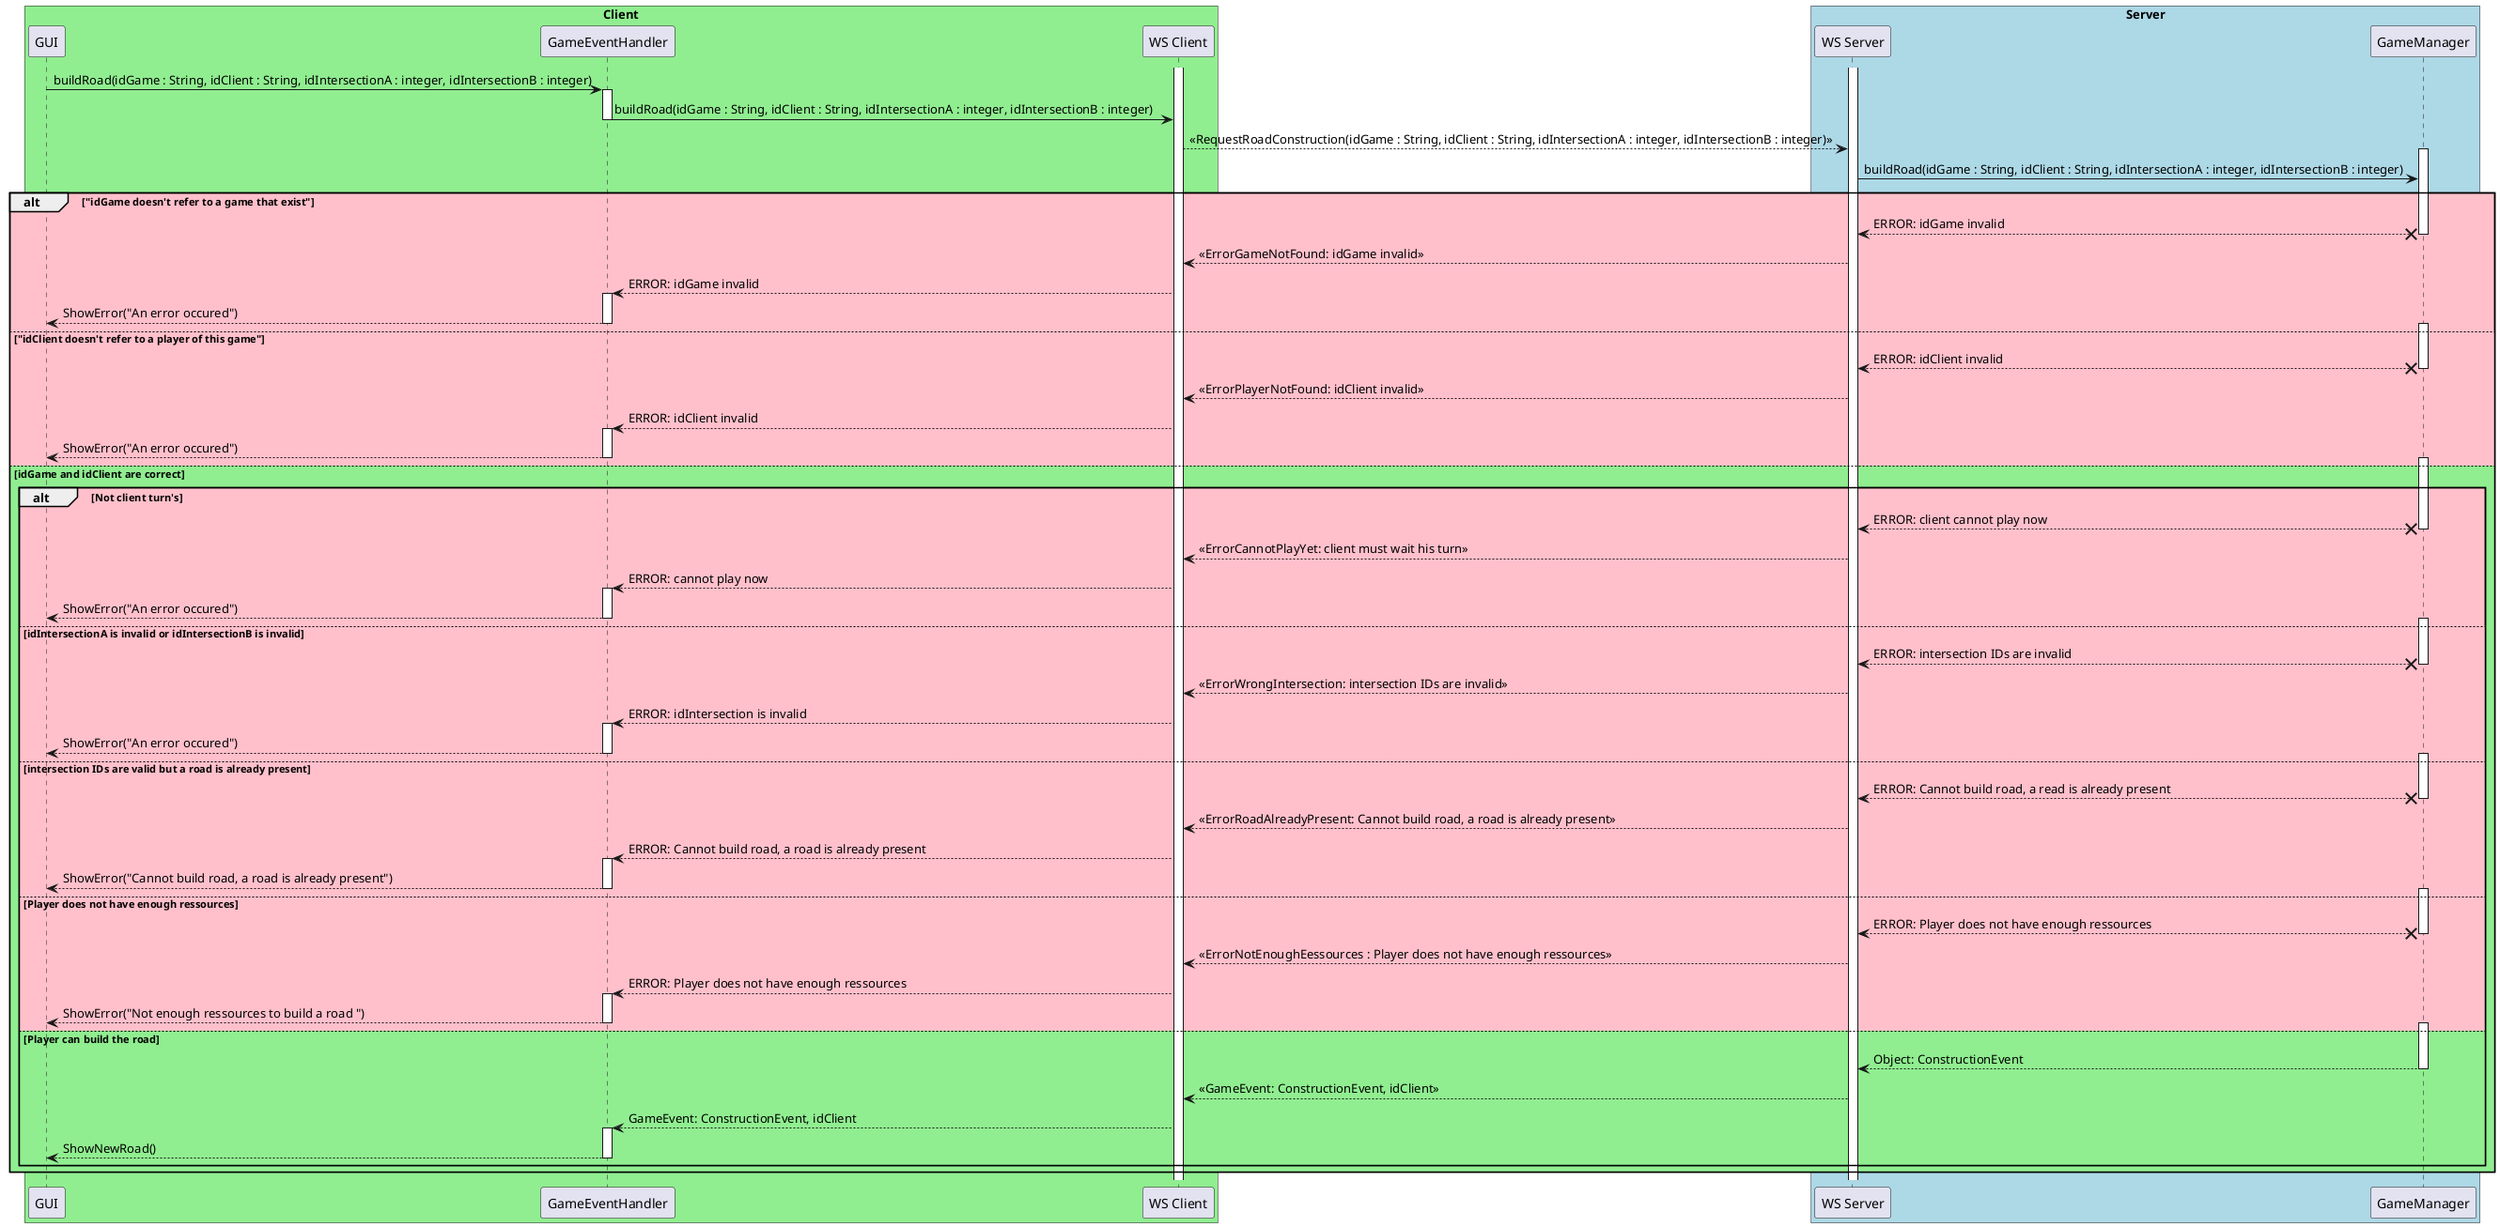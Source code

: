 @startuml


box "Client" #LightGreen
  participant "GUI" as GUI
  participant "GameEventHandler" as GameEventHandler
  participant "WS Client" as WSClient
end box

box "Server" #LightBlue
  participant "WS Server" as WSServer
  participant "GameManager" as GameManager
end box

activate WSClient
activate WSServer

GUI -> GameEventHandler : buildRoad(idGame : String, idClient : String, idIntersectionA : integer, idIntersectionB : integer)
activate GameEventHandler

GameEventHandler -> WSClient : buildRoad(idGame : String, idClient : String, idIntersectionA : integer, idIntersectionB : integer)
deactivate GameEventHandler

WSClient --> WSServer : <<RequestRoadConstruction(idGame : String, idClient : String, idIntersectionA : integer, idIntersectionB : integer)>>

activate GameManager
WSServer -> GameManager : buildRoad(idGame : String, idClient : String, idIntersectionA : integer, idIntersectionB : integer)

alt #Pink "idGame doesn't refer to a game that exist"
  GameManager x--> WSServer : ERROR: idGame invalid
  deactivate GameManager
  
  WSServer --> WSClient : <<ErrorGameNotFound: idGame invalid>>

  WSClient --> GameEventHandler : ERROR: idGame invalid
  activate GameEventHandler

  GameEventHandler --> GUI : ShowError("An error occured")
  deactivate GameEventHandler

else #Pink "idClient doesn't refer to a player of this game"
  activate GameManager

  GameManager x--> WSServer : ERROR: idClient invalid
  deactivate GameManager
  
  WSServer --> WSClient : <<ErrorPlayerNotFound: idClient invalid>>

  WSClient --> GameEventHandler : ERROR: idClient invalid
  activate GameEventHandler

  GameEventHandler --> GUI : ShowError("An error occured")
  deactivate GameEventHandler

else #LightGreen idGame and idClient are correct
  
  alt #Pink Not client turn's

    activate GameManager

    GameManager x--> WSServer : ERROR: client cannot play now
    deactivate GameManager
    
    WSServer --> WSClient : <<ErrorCannotPlayYet: client must wait his turn>>
  
    WSClient --> GameEventHandler : ERROR: cannot play now
    activate GameEventHandler
  
    GameEventHandler --> GUI : ShowError("An error occured")
    deactivate GameEventHandler
    
  else #Pink idIntersectionA is invalid or idIntersectionB is invalid

    activate GameManager

    GameManager x--> WSServer : ERROR: intersection IDs are invalid
    deactivate GameManager
    
    WSServer --> WSClient : <<ErrorWrongIntersection: intersection IDs are invalid>>
  
    WSClient --> GameEventHandler : ERROR: idIntersection is invalid
    activate GameEventHandler
  
    GameEventHandler --> GUI : ShowError("An error occured")
    deactivate GameEventHandler
    
    
  else #Pink intersection IDs are valid but a road is already present

    activate GameManager

    GameManager x--> WSServer : ERROR: Cannot build road, a read is already present
    deactivate GameManager
    
    WSServer --> WSClient : <<ErrorRoadAlreadyPresent: Cannot build road, a road is already present>>
  
    WSClient --> GameEventHandler : ERROR: Cannot build road, a road is already present
    activate GameEventHandler
  
    GameEventHandler --> GUI : ShowError("Cannot build road, a road is already present")
    deactivate GameEventHandler
    
    
  else #Pink Player does not have enough ressources 

    activate GameManager

    GameManager x--> WSServer : ERROR: Player does not have enough ressources 
    deactivate GameManager
    
    WSServer --> WSClient : <<ErrorNotEnoughEessources : Player does not have enough ressources >>
  
    WSClient --> GameEventHandler : ERROR: Player does not have enough ressources
    activate GameEventHandler
  
    GameEventHandler --> GUI : ShowError("Not enough ressources to build a road ")
    deactivate GameEventHandler
    
  else #LightGreen Player can build the road
    
    activate GameManager

    GameManager --> WSServer : Object: ConstructionEvent
    deactivate GameManager
    
    WSServer --> WSClient : <<GameEvent: ConstructionEvent, idClient>>
  
    WSClient --> GameEventHandler : GameEvent: ConstructionEvent, idClient
    activate GameEventHandler
  
    GameEventHandler --> GUI : ShowNewRoad()
    deactivate GameEventHandler
    
  end
end

@enduml